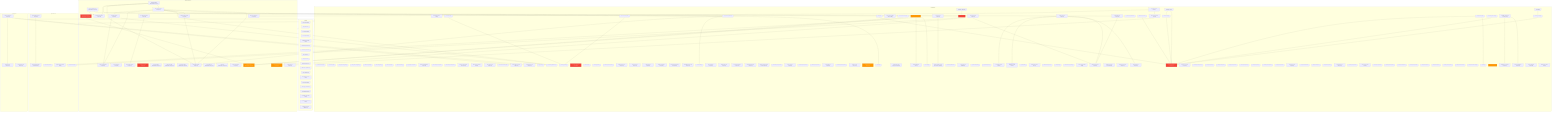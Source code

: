 graph TD
  subgraph WebApplication
    instrumentation_client["instrumentation-client (Utility)"]
    instrumentation["instrumentation (Utility)"]
    middleware["middleware (Middleware)"]
    next_env_d["next-env.d (Utility)"]
    sentry_edge_config["sentry.edge.config (Utility)"]
    sentry_server_config["sentry.server.config (Utility)"]
    tailwind_config["tailwind.config (Utility)"]
    vitest_config["vitest.config (Utility)"]
    vitest_setup["vitest.setup (Utility)"]
    global_error["global-error (Utility)"]
    layout["layout (Page Component)"]
    search_params_fallback["search-params-fallback (UI Component)"]
    site_footer["site-footer (UI Component)"]
    site_header["site-header (UI Component)"]
    suspense_user_auth_form["suspense-user-auth-form (UI Component)"]
    theme_provider["theme-provider (Context Provider)"]
    user_auth_form["user-auth-form (UI Component)"]
    use_on_click_outside["use-on-click-outside (Utility)"]
    csrf["csrf (Utility)"]
    db["db (Utility)"]
    json_utilities["json-utilities (Utility)"]
    logger["logger (Utility)"]
    prisma_extensions["prisma-extensions (Utility)"]
    prisma_types["prisma-types (Utility)"]
    rate_limit["rate-limit (Utility)"]
    session_types["session-types (Utility)"]
    utils["utils (Utility)"]
    create_unused_features_analyzer["create-unused-features-analyzer (Utility)"]
    extract_architecture["extract-architecture (Utility)"]
    generate_architecture_report["generate-architecture-report (Utility)"]:::legacy
    vitest_d["vitest.d (Utility)"]
    layout["layout (Page Component)"]
    page["page (Page Component)"]
    layout["layout (Page Component)"]
    route_types["route-types (Utility)"]
    layout["layout (Page Component)"]
    page["page (Page Component)"]:::technicalDebt
    layout["layout (Page Component)"]
    page["page (Page Component)"]:::technicalDebt
    admin_nav["admin-nav (UI Component)"]
    session_type_form["session-type-form (UI Component)"]
    faq_accordion["faq-accordion (UI Component)"]
    contact_form["contact-form (UI Component)"]
    animated_heading["animated-heading (UI Component)"]
    two_line_animated_heading["two-line-animated-heading (UI Component)"]
    ai_capabilities_marquee["ai-capabilities-marquee (UI Component)"]
    animated_circular_progress_bar_demo["animated-circular-progress-bar-demo (UI Component)"]
    client_section["client-section (UI Component)"]
    final_cta_section["final-cta-section (UI Component)"]
    hero_section["hero-section (UI Component)"]
    key_values_section["key-values-section (UI Component)"]
    testimonials_section["testimonials-section (UI Component)"]
    animated_circular_progress_bar["animated-circular-progress-bar (UI Component)"]
    aurora_text["aurora-text (UI Component)"]
    border_beam["border-beam (UI Component)"]
    marquee["marquee (UI Component)"]
    particles["particles (UI Component)"]
    text_shimmer["text-shimmer (UI Component)"]
    word_rotate["word-rotate (UI Component)"]
    builder_card["builder-card (UI Component)"]
    builder_image["builder-image (UI Component)"]:::technicalDebt
    index["index (Utility)"]
    add_project_form["add-project-form (UI Component)"]
    app_showcase["app-showcase (UI Component)"]
    builder_profile_client_wrapper["builder-profile-client-wrapper (UI Component)"]
    builder_profile["builder-profile (UI Component)"]
    index["index (Utility)"]
    portfolio_gallery["portfolio-gallery (UI Component)"]
    portfolio_showcase["portfolio-showcase (UI Component)"]
    role_badges["role-badges (Context Provider)"]
    success_metrics_dashboard["success-metrics-dashboard (Context Provider)"]
    clerk_provider["clerk-provider (Context Provider)"]
    providers["providers (Context Provider)"]
    index["index (Utility)"]
    mock_test["mock-test (Middleware)"]
    typed_mock_test["typed-mock-test (Middleware)"]
    scheduling["scheduling (Service)"]
    profile["profile (Utility)"]
    profile_context["profile-context (Utility)"]
    app_service["app-service (Service)"]
    data_service["data-service (Service)"]
    types["types (Utility)"]
    api_protection["api-protection (Middleware)"]
    error_handling["error-handling (Middleware)"]
    index["index (Middleware)"]
    performance["performance (Middleware)"]
    profiles["profiles (Utility)"]
    mock_data["mock-data (Utility)"]
    types["types (Utility)"]
    utils["utils (Utility)"]
    builder_profile_service["builder-profile-service (Service)"]
    builder_service["builder-service (Service)"]
    builder["builder (Utility)"]
    profile_form_helpers["profile-form-helpers (Utility)"]
    create_dummy_profiles["create-dummy-profiles (Utility)"]
    create_profiles["create-profiles (Utility)"]
    page["page (Page Component)"]
    page["page (Page Component)"]
    page["page (Page Component)"]
    page["page (Page Component)"]
    page["page (Page Component)"]
    page["page (Page Component)"]
    page["page (Page Component)"]
    page["page (Page Component)"]
    page["page (Page Component)"]
    page["page (Page Component)"]
    page["page (Page Component)"]
    layout["layout (Page Component)"]
    page["page (Page Component)"]
    layout["layout (Page Component)"]
    page["page (Page Component)"]
    layout["layout (Page Component)"]
    page["page (Page Component)"]
    layout["layout (Page Component)"]
    page["page (Page Component)"]
    page["page (Page Component)"]
    page["page (Page Component)"]
    page["page (Page Component)"]
    page["page (Page Component)"]
    client["client (Utility)"]
    page["page (Page Component)"]
    page["page (Page Component)"]
    page["page (Page Component)"]
    page["page (Page Component)"]
    index["index (Utility)"]
    index["index (Utility)"]
    validation_tier_badge["validation-tier-badge (Context Provider)"]
    session_type_editor["session-type-editor (UI Component)"]
    session_type_selector["session-type-selector (UI Component)"]
    time_slot_selector["time-slot-selector (UI Component)"]
    timezone_selector["timezone-selector (UI Component)"]
    index["index (Utility)"]
    accordion["accordion (UI Component)"]
    alert["alert (UI Component)"]
    avatar["avatar (UI Component)"]
    badge["badge (UI Component)"]
    button["button (UI Component)"]
    card["card (UI Component)"]
    checkbox["checkbox (UI Component)"]
    dialog["dialog (UI Component)"]
    dropdown_menu["dropdown-menu (UI Component)"]
    form["form (Context Provider)"]
    index["index (Utility)"]
    input["input (UI Component)"]
    label["label (UI Component)"]
    loading_spinner["loading-spinner (UI Component)"]
    popover["popover (UI Component)"]
    radio_group["radio-group (Context Provider)"]
    select["select (UI Component)"]
    separator["separator (UI Component)"]
    sonner["sonner (UI Component)"]
    switch["switch (UI Component)"]
    table["table (UI Component)"]
    tabs["tabs (UI Component)"]
    textarea["textarea (UI Component)"]
    tooltip["tooltip (Context Provider)"]
    marketplace_service["marketplace-service (Utility)"]
    scheduling_service["scheduling-service (Utility)"]
    page["page (Page Component)"]
    page["page (Page Component)"]
    page["page (Page Component)"]
    BuilderProfileClient["BuilderProfileClient (Service)"]
    page["page (Page Component)"]
    page["page (Page Component)"]
    route["route (API Endpoint)"]
    route["route (API Endpoint)"]
    route["route (API Endpoint)"]
    route["route (API Endpoint)"]
    route["route (API Endpoint)"]
    route["route (API Endpoint)"]
    route["route (API Endpoint)"]
    route["route (API Endpoint)"]
    route["route (API Endpoint)"]
    route["route (API Endpoint)"]
    availability_exceptions["availability-exceptions (UI Component)"]
    availability_management["availability-management (UI Component)"]
    weekly_availability["weekly-availability (UI Component)"]
    metrics_display["metrics-display (UI Component)"]
    portfolio_gallery["portfolio-gallery (UI Component)"]
    validation_tier["validation-tier (Context Provider)"]
    route["route (API Endpoint)"]
    route["route (API Endpoint)"]
    route["route (API Endpoint)"]
    route["route (API Endpoint)"]
  end

  subgraph Database
    schema["schema (Data Model)"]
    User["User (Data Model)"]
    Account["Account (Data Model)"]
    Session["Session (Data Model)"]
    VerificationToken["VerificationToken (Data Model)"]
    BuilderProfile["BuilderProfile (Data Model)"]
    ClientProfile["ClientProfile (Data Model)"]
    App["App (Data Model)"]
    Skill["Skill (Data Model)"]
    BuilderSkill["BuilderSkill (Data Model)"]
    SkillResource["SkillResource (Data Model)"]
    Project["Project (Data Model)"]
    ProjectMilestone["ProjectMilestone (Data Model)"]
    Booking["Booking (Data Model)"]
    SessionType["SessionType (Data Model)"]
    AICapability["AICapability (Data Model)"]
    CapabilityExample["CapabilityExample (Data Model)"]
    CapabilityLimitation["CapabilityLimitation (Data Model)"]
    CapabilityRequirement["CapabilityRequirement (Data Model)"]
  end

  subgraph AuthenticationService
    architecture_utils["architecture-utils (Authentication Component)"]:::technicalDebt
    extract_auth_architecture["extract-auth-architecture (Authentication Component)"]:::legacy
    auth_error_boundary["auth-error-boundary (UI Component)"]
    clerk_auth_form["clerk-auth-form (UI Component)"]
    loading_state["loading-state (UI Component)"]
    protected_route["protected-route (UI Component)"]
    factory_test_solution["factory-test-solution (Authentication Component)"]
    improved_integration_test["improved-integration-test (Authentication Component)"]
    improved_solution["improved-solution (Authentication Component)"]
    improved_test_utils["improved-test-utils (Authentication Component)"]
    nextjs_mock_solution["nextjs-mock-solution (Authentication Component)"]
    auth["auth (Authentication Component)"]:::technicalDebt
    clerk_middleware["clerk-middleware (Authentication Component)"]
    data_access["data-access (Authentication Component)"]
    hooks["hooks (Authentication Component)"]
    index["index (Authentication Component)"]:::legacy
    types["types (Authentication Component)"]:::legacy
    config["config (Authentication Component)"]
    factory["factory (Authentication Component)"]
    logging["logging (Authentication Component)"]
    rbac["rbac (Authentication Component)"]
    test_utils["test-utils (Authentication Component)"]
    validation["validation (Authentication Component)"]
    protected_route["protected-route (UI Component)"]:::legacy
    api_auth["api-auth (Authentication Component)"]
    helpers["helpers (Authentication Component)"]
    route["route (API Endpoint)"]
  end

  subgraph PaymentService
    payment_status_indicator["payment-status-indicator (Context Provider)"]
    payment_status_page["payment-status-page (UI Component)"]
    index["index (Service)"]
    stripe_client["stripe-client (Service)"]
    stripe_server["stripe-server (Utility)"]
    page["page (Page Component)"]
    page["page (Page Component)"]
    payment_success_content["payment-success-content (Utility)"]
    route["route (API Endpoint)"]:::technicalDebt
    route["route (API Endpoint)"]:::technicalDebt
    route["route (API Endpoint)"]
  end

  subgraph BookingSystem
    weekly_schedule["weekly-schedule (UI Component)"]
    booking_calendar["booking-calendar (UI Component)"]
    booking_form["booking-form (UI Component)"]
    route["route (API Endpoint)"]
    route["route (API Endpoint)"]
  end

  middleware --> index
  json_utilities --> prisma_types
  prisma_extensions --> prisma_types
  session_types --> types
  create_unused_features_analyzer --> architecture_utils
  extract_architecture --> architecture_utils
  extract_auth_architecture --> architecture_utils
  hero_section --> animated_circular_progress_bar_demo
  payment_status_page --> payment_status_indicator
  add_project_form --> portfolio_showcase
  builder_profile --> portfolio_showcase
  builder_profile --> app_showcase
  builder_profile --> success_metrics_dashboard
  builder_profile --> role_badges
  portfolio_gallery --> portfolio_showcase
  clerk_provider --> loading_state
  providers --> clerk_provider
  providers --> auth_error_boundary
  factory_test_solution --> factory
  factory_test_solution --> config
  factory_test_solution --> api_protection
  factory_test_solution --> test_utils
  improved_integration_test --> index
  improved_integration_test --> test_utils
  scheduling --> types
  scheduling --> mock_data
  index --> auth
  index --> stripe_server
  profile --> session_types
  data_service --> types
  api_protection --> csrf
  api_protection --> rate_limit
  api_protection --> config
  factory --> config
  factory --> api_protection
  factory --> validation
  factory --> performance
  factory --> error_handling
  factory --> logging
  factory --> rbac
  rbac --> error_handling
  rbac --> logging
  validation --> config
  mock_data --> types
  utils --> types
  create_profiles --> db
  create_profiles --> types
  page --> client
  page --> BuilderProfileClient
  page --> payment_success_content
  booking_calendar --> time_slot_selector
  booking_calendar --> session_type_selector
  booking_calendar --> booking_form
  api_auth --> helpers
  scheduling_service --> types
  availability_management --> weekly_availability
  availability_management --> availability_exceptions

  %% Container relationships
  WebApplication --> Database
  WebApplication --> AuthenticationService
  WebApplication --> PaymentService
  WebApplication --> BookingSystem
  classDef technicalDebt fill:#ff9800,color:white;
  classDef legacy fill:#f44336,color:white;